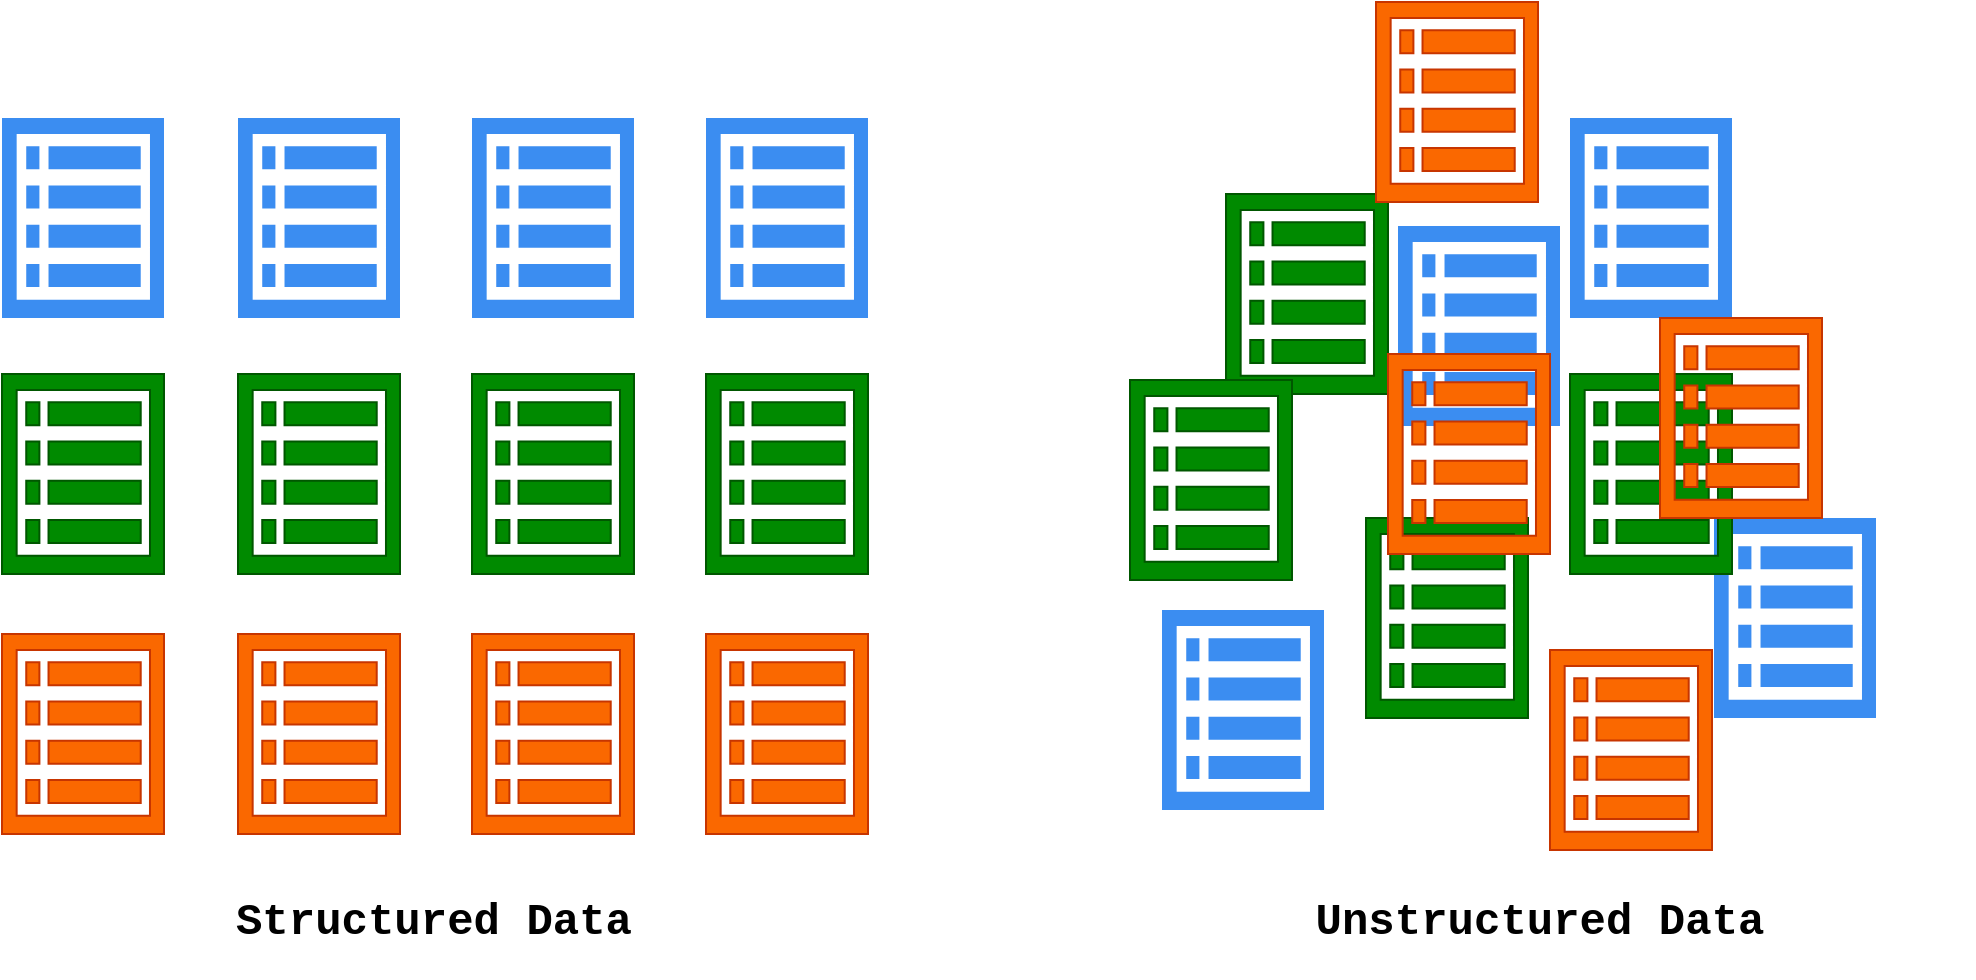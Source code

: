 <mxfile version="27.0.9">
  <diagram name="Page-1" id="9g22xHhxj74CRA5_TwV7">
    <mxGraphModel dx="1425" dy="830" grid="0" gridSize="10" guides="1" tooltips="1" connect="1" arrows="1" fold="1" page="1" pageScale="1" pageWidth="1100" pageHeight="850" math="0" shadow="0">
      <root>
        <mxCell id="0" />
        <mxCell id="1" parent="0" />
        <mxCell id="4S8SRtgr9Tt1ei3xFbQq-55" value="" style="sketch=0;html=1;aspect=fixed;strokeColor=none;shadow=0;fillColor=#3B8DF1;verticalAlign=top;labelPosition=center;verticalLabelPosition=bottom;shape=mxgraph.gcp2.view_list" vertex="1" parent="1">
          <mxGeometry x="77" y="134" width="81" height="100" as="geometry" />
        </mxCell>
        <mxCell id="4S8SRtgr9Tt1ei3xFbQq-56" value="" style="sketch=0;html=1;aspect=fixed;strokeColor=none;shadow=0;fillColor=#3B8DF1;verticalAlign=top;labelPosition=center;verticalLabelPosition=bottom;shape=mxgraph.gcp2.view_list" vertex="1" parent="1">
          <mxGeometry x="195" y="134" width="81" height="100" as="geometry" />
        </mxCell>
        <mxCell id="4S8SRtgr9Tt1ei3xFbQq-58" value="" style="sketch=0;html=1;aspect=fixed;strokeColor=none;shadow=0;fillColor=#3B8DF1;verticalAlign=top;labelPosition=center;verticalLabelPosition=bottom;shape=mxgraph.gcp2.view_list" vertex="1" parent="1">
          <mxGeometry x="312" y="134" width="81" height="100" as="geometry" />
        </mxCell>
        <mxCell id="4S8SRtgr9Tt1ei3xFbQq-59" value="" style="sketch=0;html=1;aspect=fixed;strokeColor=none;shadow=0;fillColor=#3B8DF1;verticalAlign=top;labelPosition=center;verticalLabelPosition=bottom;shape=mxgraph.gcp2.view_list" vertex="1" parent="1">
          <mxGeometry x="429" y="134" width="81" height="100" as="geometry" />
        </mxCell>
        <mxCell id="4S8SRtgr9Tt1ei3xFbQq-69" value="" style="sketch=0;html=1;aspect=fixed;strokeColor=#005700;shadow=0;fillColor=#008a00;verticalAlign=top;labelPosition=center;verticalLabelPosition=bottom;shape=mxgraph.gcp2.view_list;fontColor=#ffffff;" vertex="1" parent="1">
          <mxGeometry x="77" y="262" width="81" height="100" as="geometry" />
        </mxCell>
        <mxCell id="4S8SRtgr9Tt1ei3xFbQq-70" value="" style="sketch=0;html=1;aspect=fixed;strokeColor=#005700;shadow=0;fillColor=#008a00;verticalAlign=top;labelPosition=center;verticalLabelPosition=bottom;shape=mxgraph.gcp2.view_list;fontColor=#ffffff;" vertex="1" parent="1">
          <mxGeometry x="195" y="262" width="81" height="100" as="geometry" />
        </mxCell>
        <mxCell id="4S8SRtgr9Tt1ei3xFbQq-71" value="" style="sketch=0;html=1;aspect=fixed;strokeColor=#005700;shadow=0;fillColor=#008a00;verticalAlign=top;labelPosition=center;verticalLabelPosition=bottom;shape=mxgraph.gcp2.view_list;fontColor=#ffffff;" vertex="1" parent="1">
          <mxGeometry x="312" y="262" width="81" height="100" as="geometry" />
        </mxCell>
        <mxCell id="4S8SRtgr9Tt1ei3xFbQq-72" value="" style="sketch=0;html=1;aspect=fixed;strokeColor=#005700;shadow=0;fillColor=#008a00;verticalAlign=top;labelPosition=center;verticalLabelPosition=bottom;shape=mxgraph.gcp2.view_list;fontColor=#ffffff;" vertex="1" parent="1">
          <mxGeometry x="429" y="262" width="81" height="100" as="geometry" />
        </mxCell>
        <mxCell id="4S8SRtgr9Tt1ei3xFbQq-73" value="" style="sketch=0;html=1;aspect=fixed;strokeColor=#C73500;shadow=0;fillColor=#fa6800;verticalAlign=top;labelPosition=center;verticalLabelPosition=bottom;shape=mxgraph.gcp2.view_list;fontColor=#000000;" vertex="1" parent="1">
          <mxGeometry x="77" y="392" width="81" height="100" as="geometry" />
        </mxCell>
        <mxCell id="4S8SRtgr9Tt1ei3xFbQq-74" value="" style="sketch=0;html=1;aspect=fixed;strokeColor=#C73500;shadow=0;fillColor=#fa6800;verticalAlign=top;labelPosition=center;verticalLabelPosition=bottom;shape=mxgraph.gcp2.view_list;fontColor=#000000;" vertex="1" parent="1">
          <mxGeometry x="195" y="392" width="81" height="100" as="geometry" />
        </mxCell>
        <mxCell id="4S8SRtgr9Tt1ei3xFbQq-75" value="" style="sketch=0;html=1;aspect=fixed;strokeColor=#C73500;shadow=0;fillColor=#fa6800;verticalAlign=top;labelPosition=center;verticalLabelPosition=bottom;shape=mxgraph.gcp2.view_list;fontColor=#000000;" vertex="1" parent="1">
          <mxGeometry x="312" y="392" width="81" height="100" as="geometry" />
        </mxCell>
        <mxCell id="4S8SRtgr9Tt1ei3xFbQq-76" value="" style="sketch=0;html=1;aspect=fixed;strokeColor=#C73500;shadow=0;fillColor=#fa6800;verticalAlign=top;labelPosition=center;verticalLabelPosition=bottom;shape=mxgraph.gcp2.view_list;fontColor=#000000;" vertex="1" parent="1">
          <mxGeometry x="429" y="392" width="81" height="100" as="geometry" />
        </mxCell>
        <mxCell id="4S8SRtgr9Tt1ei3xFbQq-89" value="" style="sketch=0;html=1;aspect=fixed;strokeColor=none;shadow=0;fillColor=#3B8DF1;verticalAlign=top;labelPosition=center;verticalLabelPosition=bottom;shape=mxgraph.gcp2.view_list" vertex="1" parent="1">
          <mxGeometry x="657" y="380" width="81" height="100" as="geometry" />
        </mxCell>
        <mxCell id="4S8SRtgr9Tt1ei3xFbQq-90" value="" style="sketch=0;html=1;aspect=fixed;strokeColor=none;shadow=0;fillColor=#3B8DF1;verticalAlign=top;labelPosition=center;verticalLabelPosition=bottom;shape=mxgraph.gcp2.view_list" vertex="1" parent="1">
          <mxGeometry x="775" y="188" width="81" height="100" as="geometry" />
        </mxCell>
        <mxCell id="4S8SRtgr9Tt1ei3xFbQq-91" value="" style="sketch=0;html=1;aspect=fixed;strokeColor=none;shadow=0;fillColor=#3B8DF1;verticalAlign=top;labelPosition=center;verticalLabelPosition=bottom;shape=mxgraph.gcp2.view_list" vertex="1" parent="1">
          <mxGeometry x="861" y="134" width="81" height="100" as="geometry" />
        </mxCell>
        <mxCell id="4S8SRtgr9Tt1ei3xFbQq-92" value="" style="sketch=0;html=1;aspect=fixed;strokeColor=none;shadow=0;fillColor=#3B8DF1;verticalAlign=top;labelPosition=center;verticalLabelPosition=bottom;shape=mxgraph.gcp2.view_list" vertex="1" parent="1">
          <mxGeometry x="933" y="334" width="81" height="100" as="geometry" />
        </mxCell>
        <mxCell id="4S8SRtgr9Tt1ei3xFbQq-93" value="" style="sketch=0;html=1;aspect=fixed;strokeColor=#005700;shadow=0;fillColor=#008a00;verticalAlign=top;labelPosition=center;verticalLabelPosition=bottom;shape=mxgraph.gcp2.view_list;fontColor=#ffffff;" vertex="1" parent="1">
          <mxGeometry x="759" y="334" width="81" height="100" as="geometry" />
        </mxCell>
        <mxCell id="4S8SRtgr9Tt1ei3xFbQq-94" value="" style="sketch=0;html=1;aspect=fixed;strokeColor=#005700;shadow=0;fillColor=#008a00;verticalAlign=top;labelPosition=center;verticalLabelPosition=bottom;shape=mxgraph.gcp2.view_list;fontColor=#ffffff;" vertex="1" parent="1">
          <mxGeometry x="689" y="172" width="81" height="100" as="geometry" />
        </mxCell>
        <mxCell id="4S8SRtgr9Tt1ei3xFbQq-95" value="" style="sketch=0;html=1;aspect=fixed;strokeColor=#005700;shadow=0;fillColor=#008a00;verticalAlign=top;labelPosition=center;verticalLabelPosition=bottom;shape=mxgraph.gcp2.view_list;fontColor=#ffffff;" vertex="1" parent="1">
          <mxGeometry x="861" y="262" width="81" height="100" as="geometry" />
        </mxCell>
        <mxCell id="4S8SRtgr9Tt1ei3xFbQq-96" value="" style="sketch=0;html=1;aspect=fixed;strokeColor=#005700;shadow=0;fillColor=#008a00;verticalAlign=top;labelPosition=center;verticalLabelPosition=bottom;shape=mxgraph.gcp2.view_list;fontColor=#ffffff;" vertex="1" parent="1">
          <mxGeometry x="641" y="265" width="81" height="100" as="geometry" />
        </mxCell>
        <mxCell id="4S8SRtgr9Tt1ei3xFbQq-97" value="" style="sketch=0;html=1;aspect=fixed;strokeColor=#C73500;shadow=0;fillColor=#fa6800;verticalAlign=top;labelPosition=center;verticalLabelPosition=bottom;shape=mxgraph.gcp2.view_list;fontColor=#000000;" vertex="1" parent="1">
          <mxGeometry x="851" y="400" width="81" height="100" as="geometry" />
        </mxCell>
        <mxCell id="4S8SRtgr9Tt1ei3xFbQq-98" value="" style="sketch=0;html=1;aspect=fixed;strokeColor=#C73500;shadow=0;fillColor=#fa6800;verticalAlign=top;labelPosition=center;verticalLabelPosition=bottom;shape=mxgraph.gcp2.view_list;fontColor=#000000;" vertex="1" parent="1">
          <mxGeometry x="764" y="76" width="81" height="100" as="geometry" />
        </mxCell>
        <mxCell id="4S8SRtgr9Tt1ei3xFbQq-99" value="" style="sketch=0;html=1;aspect=fixed;strokeColor=#C73500;shadow=0;fillColor=#fa6800;verticalAlign=top;labelPosition=center;verticalLabelPosition=bottom;shape=mxgraph.gcp2.view_list;fontColor=#000000;" vertex="1" parent="1">
          <mxGeometry x="770" y="252" width="81" height="100" as="geometry" />
        </mxCell>
        <mxCell id="4S8SRtgr9Tt1ei3xFbQq-100" value="" style="sketch=0;html=1;aspect=fixed;strokeColor=#C73500;shadow=0;fillColor=#fa6800;verticalAlign=top;labelPosition=center;verticalLabelPosition=bottom;shape=mxgraph.gcp2.view_list;fontColor=#000000;" vertex="1" parent="1">
          <mxGeometry x="906" y="234" width="81" height="100" as="geometry" />
        </mxCell>
        <mxCell id="4S8SRtgr9Tt1ei3xFbQq-101" value="&lt;font face=&quot;Courier New&quot; style=&quot;font-size: 22px;&quot;&gt;&lt;b&gt;Structured Data&lt;/b&gt;&lt;/font&gt;" style="text;strokeColor=none;align=center;fillColor=none;html=1;verticalAlign=middle;whiteSpace=wrap;rounded=0;" vertex="1" parent="1">
          <mxGeometry x="76" y="510" width="434" height="54" as="geometry" />
        </mxCell>
        <mxCell id="4S8SRtgr9Tt1ei3xFbQq-102" value="&lt;font face=&quot;Courier New&quot; style=&quot;font-size: 22px;&quot;&gt;&lt;b&gt;Unstructured Data&lt;/b&gt;&lt;/font&gt;" style="text;strokeColor=none;align=center;fillColor=none;html=1;verticalAlign=middle;whiteSpace=wrap;rounded=0;" vertex="1" parent="1">
          <mxGeometry x="629" y="510" width="434" height="54" as="geometry" />
        </mxCell>
      </root>
    </mxGraphModel>
  </diagram>
</mxfile>
